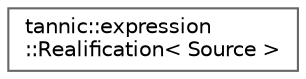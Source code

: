 digraph "Graphical Class Hierarchy"
{
 // LATEX_PDF_SIZE
  bgcolor="transparent";
  edge [fontname=Helvetica,fontsize=10,labelfontname=Helvetica,labelfontsize=10];
  node [fontname=Helvetica,fontsize=10,shape=box,height=0.2,width=0.4];
  rankdir="LR";
  Node0 [id="Node000000",label="tannic::expression\l::Realification\< Source \>",height=0.2,width=0.4,color="grey40", fillcolor="white", style="filled",URL="$db/d96/classtannic_1_1expression_1_1Realification.html",tooltip="Creates a real-valued view of complex tensor data."];
}
